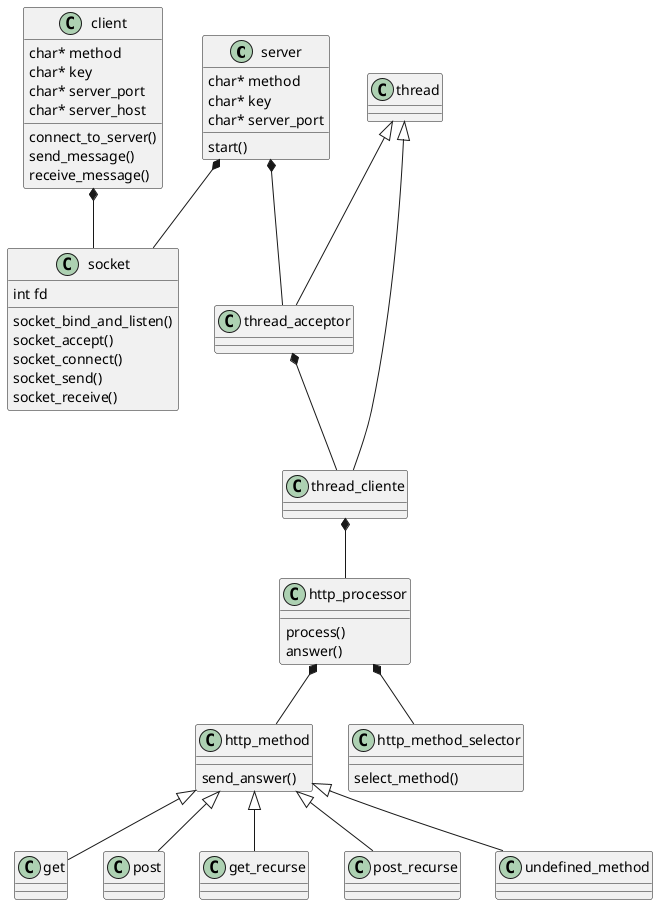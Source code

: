 @startuml uml

class server
class client
class socket
class http_processor
class http_method
class http_method_selector
class get
class post
class get_recurse
class post_recurse
class undefined_method
class thread
class thread_cliente
class thread_acceptor

server : char* method
server : char* key
server : char* server_port
server : start()

client : char* method
client : char* key
client : char* server_port
client : char* server_host
client : connect_to_server()
client : send_message()
client : receive_message()

socket : int fd
socket : socket_bind_and_listen()
socket : socket_accept()
socket : socket_connect()
socket : socket_send()
socket : socket_receive()

http_method : send_answer()

http_processor : process()
http_processor : answer()

http_method_selector : select_method()

server *-- socket
client *-- socket
server *-- thread_acceptor
thread <|-- thread_acceptor
thread <|-- thread_cliente
thread_acceptor *-- thread_cliente
thread_cliente *-- http_processor
http_processor *-- http_method_selector
http_processor *-- http_method
http_method <|-- get
http_method <|-- get_recurse
http_method <|-- post_recurse
http_method <|-- post
http_method <|-- undefined_method
@enduml